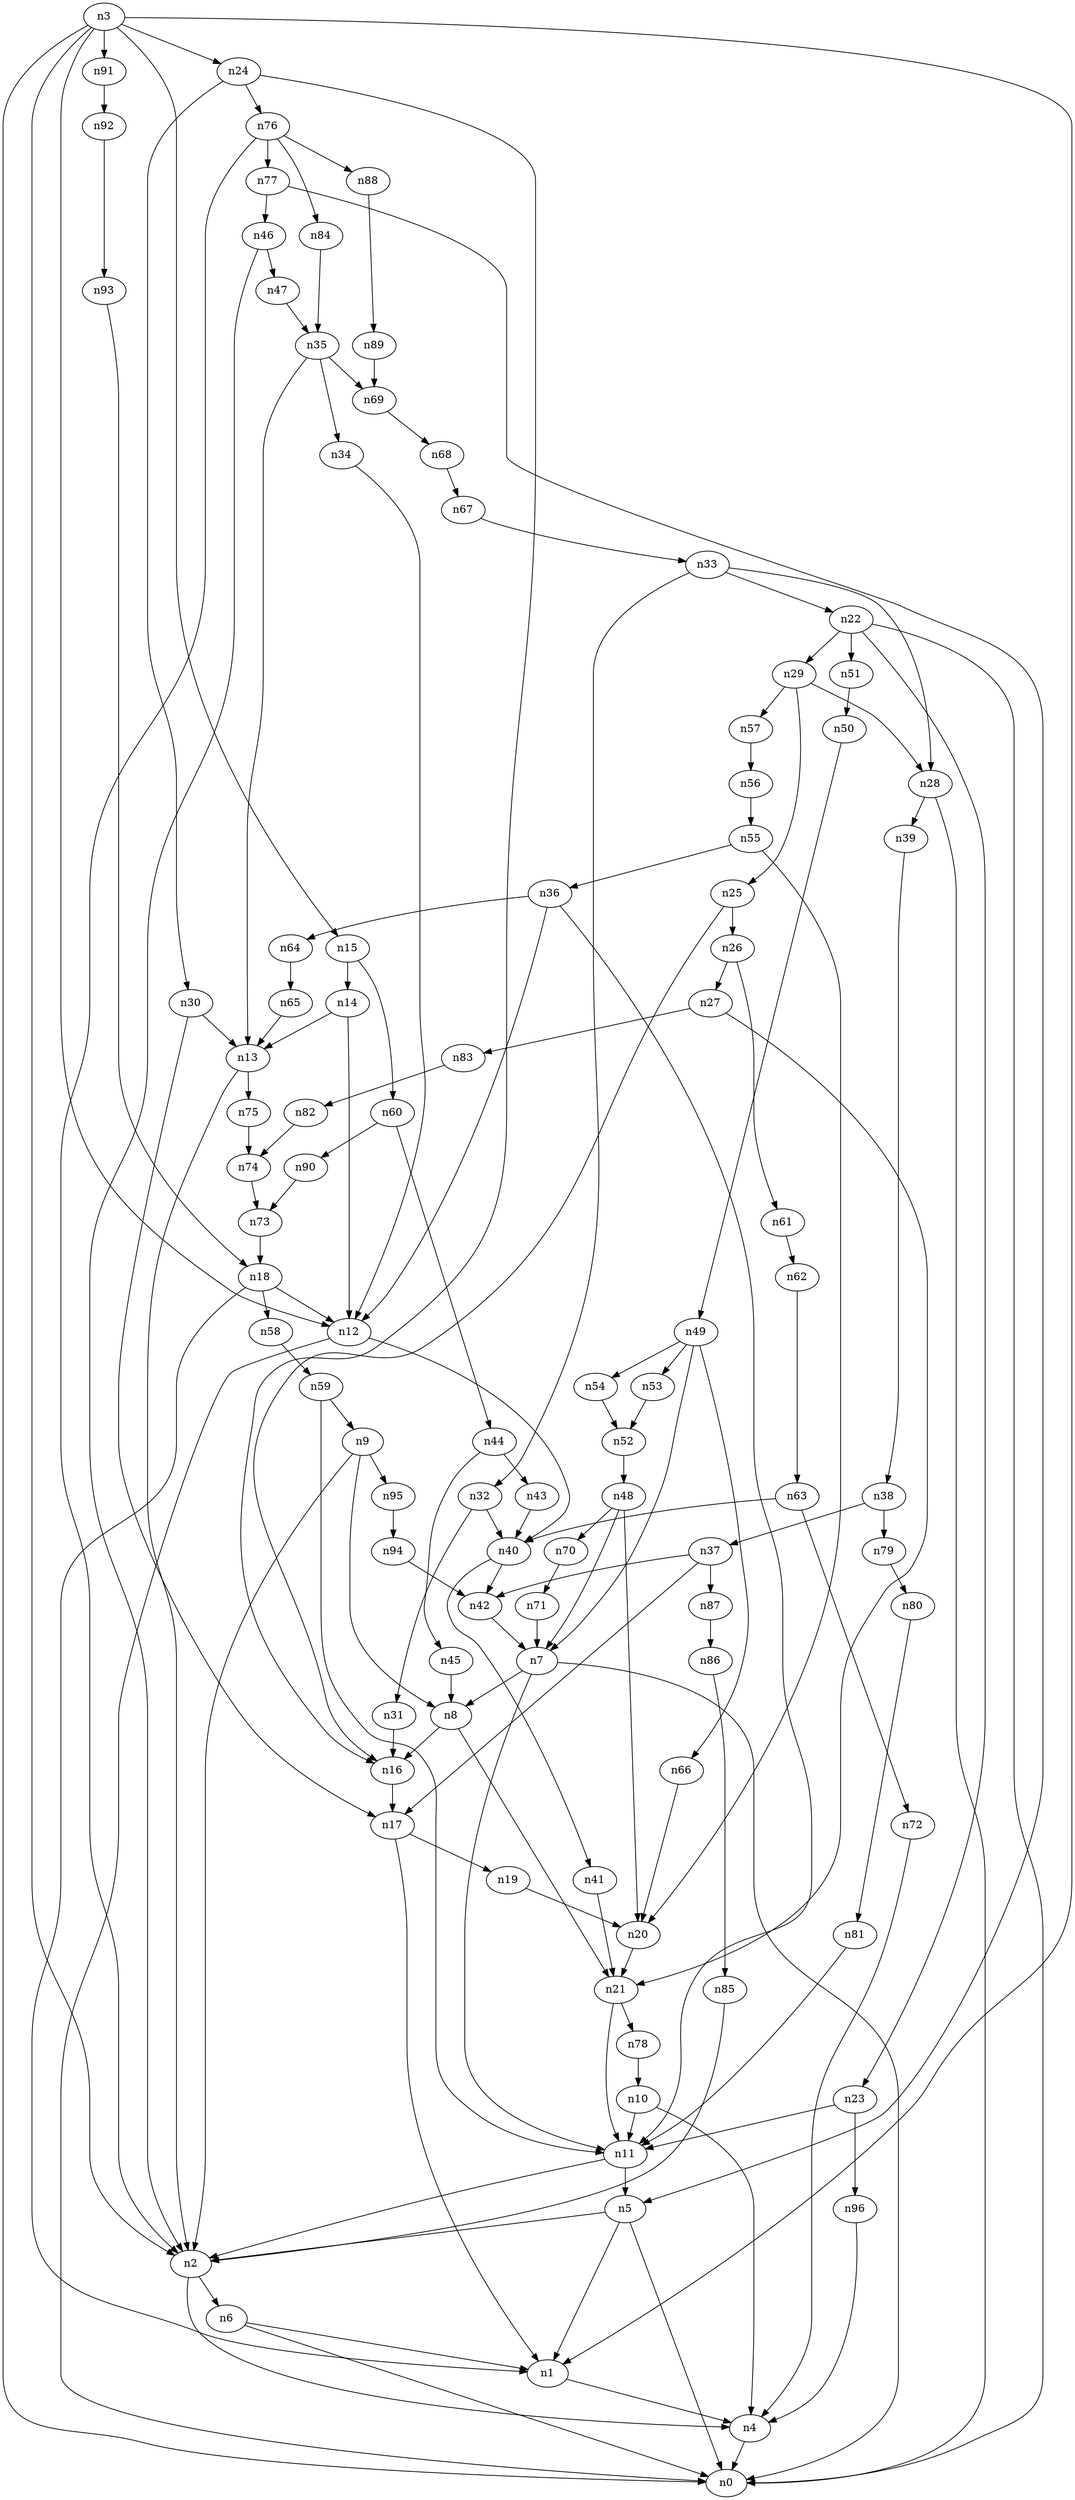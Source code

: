 digraph G {
	n1 -> n4	 [_graphml_id=e4];
	n2 -> n4	 [_graphml_id=e7];
	n2 -> n6	 [_graphml_id=e10];
	n3 -> n0	 [_graphml_id=e0];
	n3 -> n1	 [_graphml_id=e3];
	n3 -> n2	 [_graphml_id=e6];
	n3 -> n12	 [_graphml_id=e19];
	n3 -> n15	 [_graphml_id=e24];
	n3 -> n24	 [_graphml_id=e38];
	n3 -> n91	 [_graphml_id=e151];
	n4 -> n0	 [_graphml_id=e1];
	n5 -> n0	 [_graphml_id=e2];
	n5 -> n1	 [_graphml_id=e5];
	n5 -> n2	 [_graphml_id=e8];
	n6 -> n0	 [_graphml_id=e11];
	n6 -> n1	 [_graphml_id=e9];
	n7 -> n0	 [_graphml_id=e12];
	n7 -> n8	 [_graphml_id=e13];
	n7 -> n11	 [_graphml_id=e40];
	n8 -> n16	 [_graphml_id=e25];
	n8 -> n21	 [_graphml_id=e34];
	n9 -> n2	 [_graphml_id=e15];
	n9 -> n8	 [_graphml_id=e14];
	n9 -> n95	 [_graphml_id=e157];
	n10 -> n4	 [_graphml_id=e16];
	n10 -> n11	 [_graphml_id=e17];
	n11 -> n2	 [_graphml_id=e30];
	n11 -> n5	 [_graphml_id=e18];
	n12 -> n0	 [_graphml_id=e20];
	n12 -> n40	 [_graphml_id=e66];
	n13 -> n2	 [_graphml_id=e21];
	n13 -> n75	 [_graphml_id=e124];
	n14 -> n12	 [_graphml_id=e51];
	n14 -> n13	 [_graphml_id=e22];
	n15 -> n14	 [_graphml_id=e23];
	n15 -> n60	 [_graphml_id=e99];
	n16 -> n17	 [_graphml_id=e26];
	n17 -> n1	 [_graphml_id=e27];
	n17 -> n19	 [_graphml_id=e31];
	n18 -> n1	 [_graphml_id=e28];
	n18 -> n12	 [_graphml_id=e29];
	n18 -> n58	 [_graphml_id=e96];
	n19 -> n20	 [_graphml_id=e32];
	n20 -> n21	 [_graphml_id=e33];
	n21 -> n11	 [_graphml_id=e140];
	n21 -> n78	 [_graphml_id=e128];
	n22 -> n0	 [_graphml_id=e35];
	n22 -> n23	 [_graphml_id=e36];
	n22 -> n29	 [_graphml_id=e50];
	n22 -> n51	 [_graphml_id=e85];
	n23 -> n11	 [_graphml_id=e37];
	n23 -> n96	 [_graphml_id=e158];
	n24 -> n16	 [_graphml_id=e39];
	n24 -> n30	 [_graphml_id=e49];
	n24 -> n76	 [_graphml_id=e125];
	n25 -> n16	 [_graphml_id=e41];
	n25 -> n26	 [_graphml_id=e42];
	n26 -> n27	 [_graphml_id=e43];
	n26 -> n61	 [_graphml_id=e101];
	n27 -> n21	 [_graphml_id=e44];
	n27 -> n83	 [_graphml_id=e137];
	n28 -> n0	 [_graphml_id=e45];
	n28 -> n39	 [_graphml_id=e65];
	n29 -> n25	 [_graphml_id=e47];
	n29 -> n28	 [_graphml_id=e46];
	n29 -> n57	 [_graphml_id=e95];
	n30 -> n13	 [_graphml_id=e48];
	n30 -> n17	 [_graphml_id=e71];
	n31 -> n16	 [_graphml_id=e52];
	n32 -> n31	 [_graphml_id=e53];
	n32 -> n40	 [_graphml_id=e81];
	n33 -> n22	 [_graphml_id=e61];
	n33 -> n28	 [_graphml_id=e55];
	n33 -> n32	 [_graphml_id=e54];
	n34 -> n12	 [_graphml_id=e56];
	n35 -> n13	 [_graphml_id=e58];
	n35 -> n34	 [_graphml_id=e57];
	n35 -> n69	 [_graphml_id=e114];
	n36 -> n11	 [_graphml_id=e59];
	n36 -> n12	 [_graphml_id=e60];
	n36 -> n64	 [_graphml_id=e105];
	n37 -> n17	 [_graphml_id=e62];
	n37 -> n42	 [_graphml_id=e91];
	n37 -> n87	 [_graphml_id=e144];
	n38 -> n37	 [_graphml_id=e63];
	n38 -> n79	 [_graphml_id=e131];
	n39 -> n38	 [_graphml_id=e64];
	n40 -> n41	 [_graphml_id=e67];
	n40 -> n42	 [_graphml_id=e70];
	n41 -> n21	 [_graphml_id=e68];
	n42 -> n7	 [_graphml_id=e69];
	n43 -> n40	 [_graphml_id=e72];
	n44 -> n43	 [_graphml_id=e73];
	n44 -> n45	 [_graphml_id=e74];
	n45 -> n8	 [_graphml_id=e75];
	n46 -> n2	 [_graphml_id=e76];
	n46 -> n47	 [_graphml_id=e77];
	n47 -> n35	 [_graphml_id=e78];
	n48 -> n7	 [_graphml_id=e79];
	n48 -> n20	 [_graphml_id=e80];
	n48 -> n70	 [_graphml_id=e115];
	n49 -> n7	 [_graphml_id=e82];
	n49 -> n53	 [_graphml_id=e88];
	n49 -> n54	 [_graphml_id=e89];
	n49 -> n66	 [_graphml_id=e108];
	n50 -> n49	 [_graphml_id=e83];
	n51 -> n50	 [_graphml_id=e84];
	n52 -> n48	 [_graphml_id=e86];
	n53 -> n52	 [_graphml_id=e87];
	n54 -> n52	 [_graphml_id=e90];
	n55 -> n20	 [_graphml_id=e110];
	n55 -> n36	 [_graphml_id=e92];
	n56 -> n55	 [_graphml_id=e93];
	n57 -> n56	 [_graphml_id=e94];
	n58 -> n59	 [_graphml_id=e97];
	n59 -> n9	 [_graphml_id=e120];
	n59 -> n11	 [_graphml_id=e98];
	n60 -> n44	 [_graphml_id=e100];
	n60 -> n90	 [_graphml_id=e149];
	n61 -> n62	 [_graphml_id=e102];
	n62 -> n63	 [_graphml_id=e103];
	n63 -> n40	 [_graphml_id=e104];
	n63 -> n72	 [_graphml_id=e118];
	n64 -> n65	 [_graphml_id=e106];
	n65 -> n13	 [_graphml_id=e107];
	n66 -> n20	 [_graphml_id=e109];
	n67 -> n33	 [_graphml_id=e111];
	n68 -> n67	 [_graphml_id=e112];
	n69 -> n68	 [_graphml_id=e113];
	n70 -> n71	 [_graphml_id=e116];
	n71 -> n7	 [_graphml_id=e117];
	n72 -> n4	 [_graphml_id=e119];
	n73 -> n18	 [_graphml_id=e121];
	n74 -> n73	 [_graphml_id=e122];
	n75 -> n74	 [_graphml_id=e123];
	n76 -> n2	 [_graphml_id=e130];
	n76 -> n77	 [_graphml_id=e126];
	n76 -> n84	 [_graphml_id=e139];
	n76 -> n88	 [_graphml_id=e145];
	n77 -> n5	 [_graphml_id=e127];
	n77 -> n46	 [_graphml_id=e150];
	n78 -> n10	 [_graphml_id=e129];
	n79 -> n80	 [_graphml_id=e132];
	n80 -> n81	 [_graphml_id=e133];
	n81 -> n11	 [_graphml_id=e134];
	n82 -> n74	 [_graphml_id=e135];
	n83 -> n82	 [_graphml_id=e136];
	n84 -> n35	 [_graphml_id=e138];
	n85 -> n2	 [_graphml_id=e141];
	n86 -> n85	 [_graphml_id=e142];
	n87 -> n86	 [_graphml_id=e143];
	n88 -> n89	 [_graphml_id=e146];
	n89 -> n69	 [_graphml_id=e147];
	n90 -> n73	 [_graphml_id=e148];
	n91 -> n92	 [_graphml_id=e152];
	n92 -> n93	 [_graphml_id=e153];
	n93 -> n18	 [_graphml_id=e154];
	n94 -> n42	 [_graphml_id=e155];
	n95 -> n94	 [_graphml_id=e156];
	n96 -> n4	 [_graphml_id=e159];
}

